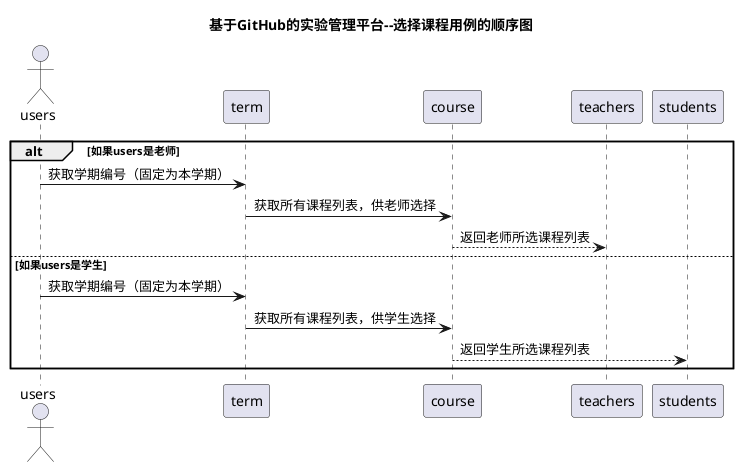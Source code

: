 @startuml
title 基于GitHub的实验管理平台--选择课程用例的顺序图
actor users
alt 如果users是老师
    users -> term : 获取学期编号（固定为本学期）
    term -> course:获取所有课程列表，供老师选择
    teachers <-- course: 返回老师所选课程列表
else 如果users是学生
    users -> term : 获取学期编号（固定为本学期）
    term -> course:获取所有课程列表，供学生选择
    students <-- course: 返回学生所选课程列表
end
@enduml
